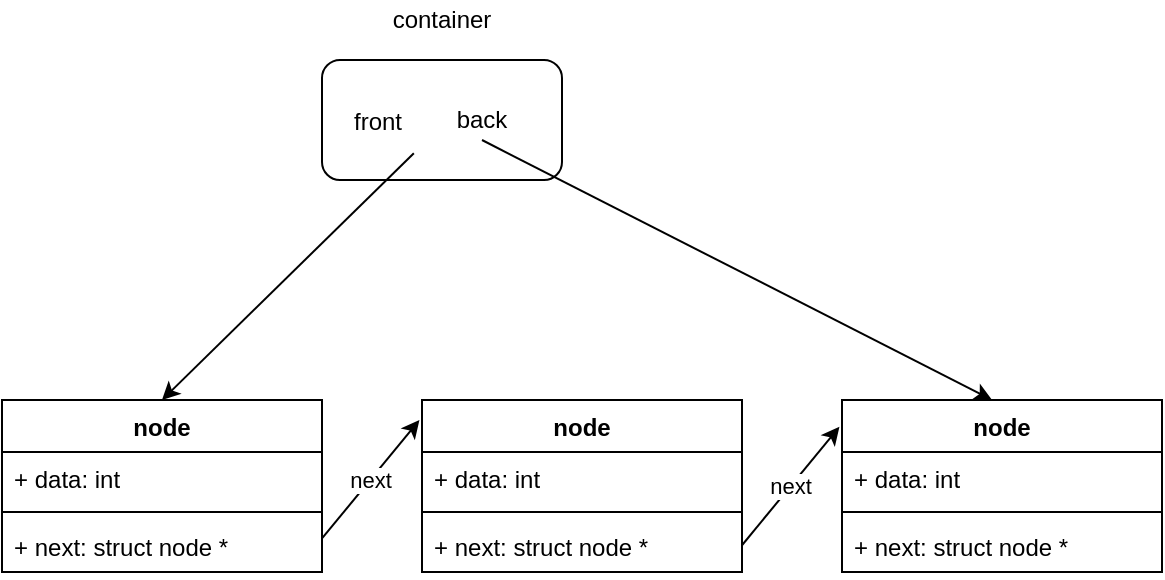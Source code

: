 <mxfile version="13.6.0" type="github">
  <diagram id="Vss-l0w1QYX-YwK_ltrS" name="Page-1">
    <mxGraphModel dx="931" dy="441" grid="1" gridSize="10" guides="1" tooltips="1" connect="1" arrows="1" fold="1" page="1" pageScale="1" pageWidth="1169" pageHeight="1654" math="0" shadow="0">
      <root>
        <mxCell id="0" />
        <mxCell id="1" parent="0" />
        <mxCell id="1GunNgylp0dj-ZQwrUva-27" value="" style="rounded=1;whiteSpace=wrap;html=1;" vertex="1" parent="1">
          <mxGeometry x="560" y="50" width="120" height="60" as="geometry" />
        </mxCell>
        <mxCell id="1GunNgylp0dj-ZQwrUva-7" value="node" style="swimlane;fontStyle=1;align=center;verticalAlign=top;childLayout=stackLayout;horizontal=1;startSize=26;horizontalStack=0;resizeParent=1;resizeParentMax=0;resizeLast=0;collapsible=1;marginBottom=0;" vertex="1" parent="1">
          <mxGeometry x="400" y="220" width="160" height="86" as="geometry" />
        </mxCell>
        <mxCell id="1GunNgylp0dj-ZQwrUva-8" value="+ data: int" style="text;strokeColor=none;fillColor=none;align=left;verticalAlign=top;spacingLeft=4;spacingRight=4;overflow=hidden;rotatable=0;points=[[0,0.5],[1,0.5]];portConstraint=eastwest;" vertex="1" parent="1GunNgylp0dj-ZQwrUva-7">
          <mxGeometry y="26" width="160" height="26" as="geometry" />
        </mxCell>
        <mxCell id="1GunNgylp0dj-ZQwrUva-9" value="" style="line;strokeWidth=1;fillColor=none;align=left;verticalAlign=middle;spacingTop=-1;spacingLeft=3;spacingRight=3;rotatable=0;labelPosition=right;points=[];portConstraint=eastwest;" vertex="1" parent="1GunNgylp0dj-ZQwrUva-7">
          <mxGeometry y="52" width="160" height="8" as="geometry" />
        </mxCell>
        <mxCell id="1GunNgylp0dj-ZQwrUva-10" value="+ next: struct node *" style="text;strokeColor=none;fillColor=none;align=left;verticalAlign=top;spacingLeft=4;spacingRight=4;overflow=hidden;rotatable=0;points=[[0,0.5],[1,0.5]];portConstraint=eastwest;" vertex="1" parent="1GunNgylp0dj-ZQwrUva-7">
          <mxGeometry y="60" width="160" height="26" as="geometry" />
        </mxCell>
        <mxCell id="1GunNgylp0dj-ZQwrUva-15" value="next" style="endArrow=classic;html=1;exitX=1;exitY=0.5;exitDx=0;exitDy=0;entryX=-0.008;entryY=0.16;entryDx=0;entryDy=0;entryPerimeter=0;" edge="1" parent="1">
          <mxGeometry width="50" height="50" relative="1" as="geometry">
            <mxPoint x="560.0" y="289.24" as="sourcePoint" />
            <mxPoint x="608.72" y="230" as="targetPoint" />
          </mxGeometry>
        </mxCell>
        <mxCell id="1GunNgylp0dj-ZQwrUva-11" value="node" style="swimlane;fontStyle=1;align=center;verticalAlign=top;childLayout=stackLayout;horizontal=1;startSize=26;horizontalStack=0;resizeParent=1;resizeParentMax=0;resizeLast=0;collapsible=1;marginBottom=0;" vertex="1" parent="1">
          <mxGeometry x="610" y="220" width="160" height="86" as="geometry" />
        </mxCell>
        <mxCell id="1GunNgylp0dj-ZQwrUva-12" value="+ data: int" style="text;strokeColor=none;fillColor=none;align=left;verticalAlign=top;spacingLeft=4;spacingRight=4;overflow=hidden;rotatable=0;points=[[0,0.5],[1,0.5]];portConstraint=eastwest;" vertex="1" parent="1GunNgylp0dj-ZQwrUva-11">
          <mxGeometry y="26" width="160" height="26" as="geometry" />
        </mxCell>
        <mxCell id="1GunNgylp0dj-ZQwrUva-13" value="" style="line;strokeWidth=1;fillColor=none;align=left;verticalAlign=middle;spacingTop=-1;spacingLeft=3;spacingRight=3;rotatable=0;labelPosition=right;points=[];portConstraint=eastwest;" vertex="1" parent="1GunNgylp0dj-ZQwrUva-11">
          <mxGeometry y="52" width="160" height="8" as="geometry" />
        </mxCell>
        <mxCell id="1GunNgylp0dj-ZQwrUva-14" value="+ next: struct node *" style="text;strokeColor=none;fillColor=none;align=left;verticalAlign=top;spacingLeft=4;spacingRight=4;overflow=hidden;rotatable=0;points=[[0,0.5],[1,0.5]];portConstraint=eastwest;" vertex="1" parent="1GunNgylp0dj-ZQwrUva-11">
          <mxGeometry y="60" width="160" height="26" as="geometry" />
        </mxCell>
        <mxCell id="1GunNgylp0dj-ZQwrUva-17" value="" style="endArrow=classic;html=1;entryX=0.5;entryY=0;entryDx=0;entryDy=0;exitX=0.898;exitY=1.139;exitDx=0;exitDy=0;exitPerimeter=0;" edge="1" parent="1" source="1GunNgylp0dj-ZQwrUva-18" target="1GunNgylp0dj-ZQwrUva-7">
          <mxGeometry width="50" height="50" relative="1" as="geometry">
            <mxPoint x="480" y="120" as="sourcePoint" />
            <mxPoint x="570" y="190" as="targetPoint" />
          </mxGeometry>
        </mxCell>
        <mxCell id="1GunNgylp0dj-ZQwrUva-18" value="front" style="text;strokeColor=none;fillColor=none;align=left;verticalAlign=top;spacingLeft=4;spacingRight=4;overflow=hidden;rotatable=0;points=[[0,0.5],[1,0.5]];portConstraint=eastwest;" vertex="1" parent="1">
          <mxGeometry x="570" y="67" width="40" height="26" as="geometry" />
        </mxCell>
        <mxCell id="1GunNgylp0dj-ZQwrUva-23" value="" style="endArrow=classic;html=1;entryX=0.469;entryY=0;entryDx=0;entryDy=0;exitX=0.5;exitY=1;exitDx=0;exitDy=0;entryPerimeter=0;" edge="1" parent="1" source="1GunNgylp0dj-ZQwrUva-24" target="1GunNgylp0dj-ZQwrUva-19">
          <mxGeometry width="50" height="50" relative="1" as="geometry">
            <mxPoint x="690" y="100" as="sourcePoint" />
            <mxPoint x="630" y="220" as="targetPoint" />
          </mxGeometry>
        </mxCell>
        <mxCell id="1GunNgylp0dj-ZQwrUva-24" value="back&lt;br&gt;" style="text;html=1;strokeColor=none;fillColor=none;align=center;verticalAlign=middle;whiteSpace=wrap;rounded=0;" vertex="1" parent="1">
          <mxGeometry x="620" y="70" width="40" height="20" as="geometry" />
        </mxCell>
        <mxCell id="1GunNgylp0dj-ZQwrUva-25" value="next" style="endArrow=classic;html=1;exitX=1;exitY=0.5;exitDx=0;exitDy=0;entryX=-0.008;entryY=0.16;entryDx=0;entryDy=0;entryPerimeter=0;" edge="1" parent="1">
          <mxGeometry width="50" height="50" relative="1" as="geometry">
            <mxPoint x="770.0" y="292.62" as="sourcePoint" />
            <mxPoint x="818.72" y="233.38" as="targetPoint" />
          </mxGeometry>
        </mxCell>
        <mxCell id="1GunNgylp0dj-ZQwrUva-19" value="node" style="swimlane;fontStyle=1;align=center;verticalAlign=top;childLayout=stackLayout;horizontal=1;startSize=26;horizontalStack=0;resizeParent=1;resizeParentMax=0;resizeLast=0;collapsible=1;marginBottom=0;" vertex="1" parent="1">
          <mxGeometry x="820" y="220" width="160" height="86" as="geometry" />
        </mxCell>
        <mxCell id="1GunNgylp0dj-ZQwrUva-20" value="+ data: int" style="text;strokeColor=none;fillColor=none;align=left;verticalAlign=top;spacingLeft=4;spacingRight=4;overflow=hidden;rotatable=0;points=[[0,0.5],[1,0.5]];portConstraint=eastwest;" vertex="1" parent="1GunNgylp0dj-ZQwrUva-19">
          <mxGeometry y="26" width="160" height="26" as="geometry" />
        </mxCell>
        <mxCell id="1GunNgylp0dj-ZQwrUva-21" value="" style="line;strokeWidth=1;fillColor=none;align=left;verticalAlign=middle;spacingTop=-1;spacingLeft=3;spacingRight=3;rotatable=0;labelPosition=right;points=[];portConstraint=eastwest;" vertex="1" parent="1GunNgylp0dj-ZQwrUva-19">
          <mxGeometry y="52" width="160" height="8" as="geometry" />
        </mxCell>
        <mxCell id="1GunNgylp0dj-ZQwrUva-22" value="+ next: struct node *" style="text;strokeColor=none;fillColor=none;align=left;verticalAlign=top;spacingLeft=4;spacingRight=4;overflow=hidden;rotatable=0;points=[[0,0.5],[1,0.5]];portConstraint=eastwest;" vertex="1" parent="1GunNgylp0dj-ZQwrUva-19">
          <mxGeometry y="60" width="160" height="26" as="geometry" />
        </mxCell>
        <mxCell id="1GunNgylp0dj-ZQwrUva-28" value="container" style="text;html=1;strokeColor=none;fillColor=none;align=center;verticalAlign=middle;whiteSpace=wrap;rounded=0;" vertex="1" parent="1">
          <mxGeometry x="600" y="20" width="40" height="20" as="geometry" />
        </mxCell>
      </root>
    </mxGraphModel>
  </diagram>
</mxfile>
